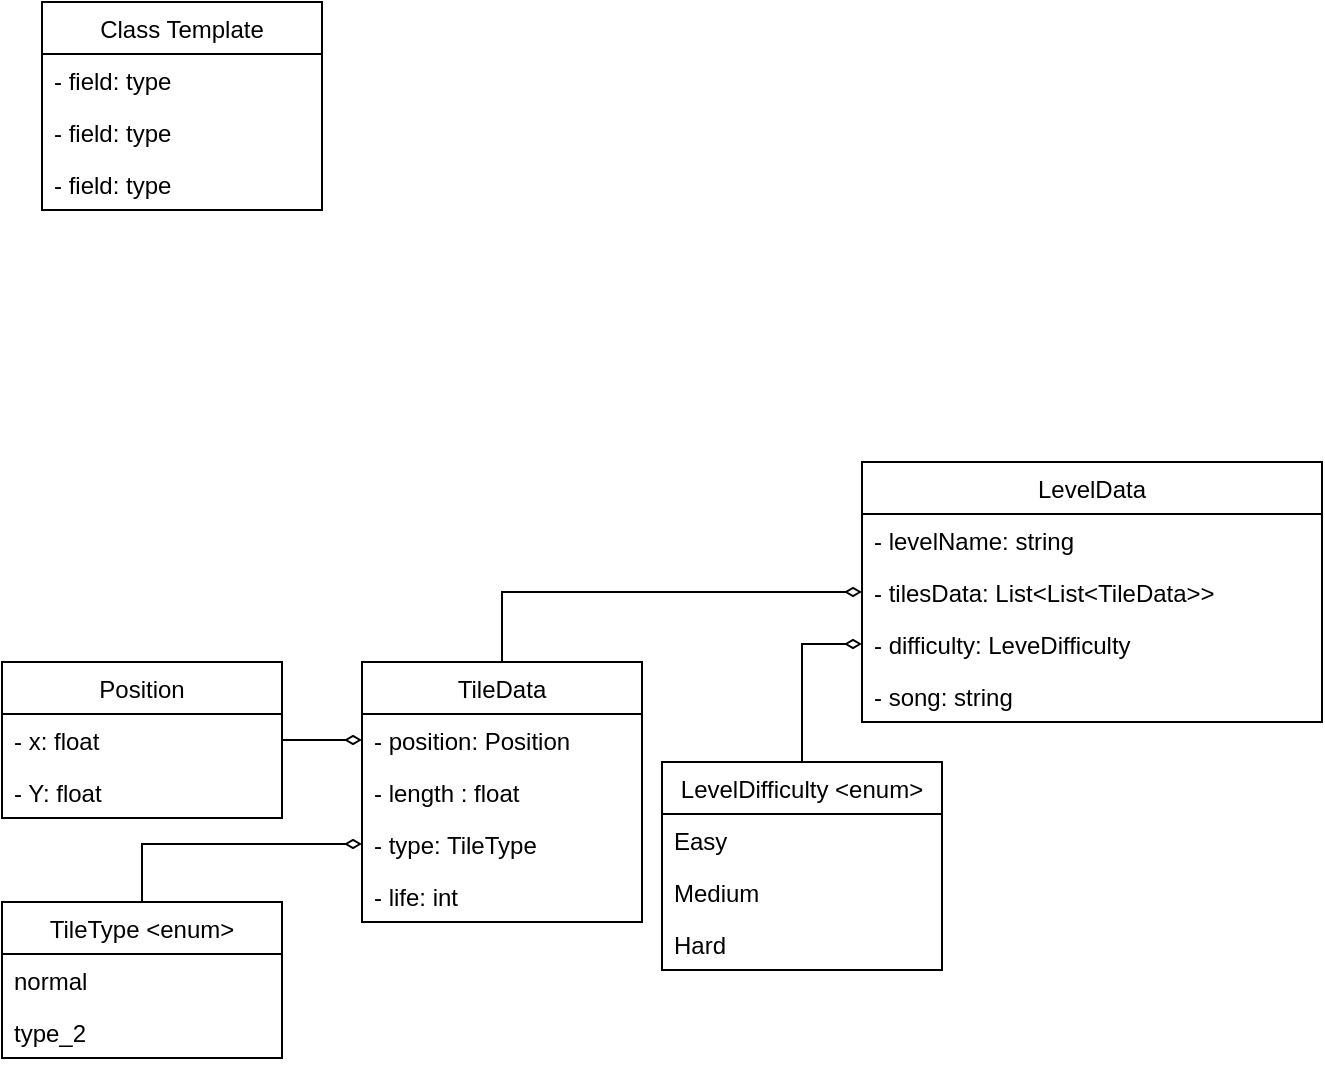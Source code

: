 <mxfile version="13.9.9" type="device"><diagram id="iEcWhvzh8KwL1mM57foI" name="Page-1"><mxGraphModel dx="652" dy="1514" grid="1" gridSize="10" guides="1" tooltips="1" connect="1" arrows="1" fold="1" page="1" pageScale="1" pageWidth="850" pageHeight="1100" math="0" shadow="0"><root><mxCell id="0"/><mxCell id="1" parent="0"/><mxCell id="n31fEEovk4_E7qUFdkd0-32" style="edgeStyle=orthogonalEdgeStyle;rounded=0;orthogonalLoop=1;jettySize=auto;html=1;strokeColor=none;endArrow=diamondThin;endFill=0;" edge="1" parent="1" source="n31fEEovk4_E7qUFdkd0-13" target="n31fEEovk4_E7qUFdkd0-23"><mxGeometry relative="1" as="geometry"/></mxCell><mxCell id="n31fEEovk4_E7qUFdkd0-33" style="edgeStyle=orthogonalEdgeStyle;rounded=0;orthogonalLoop=1;jettySize=auto;html=1;entryX=0;entryY=0.5;entryDx=0;entryDy=0;endArrow=diamondThin;endFill=0;" edge="1" parent="1" source="n31fEEovk4_E7qUFdkd0-13" target="n31fEEovk4_E7qUFdkd0-23"><mxGeometry relative="1" as="geometry"/></mxCell><mxCell id="n31fEEovk4_E7qUFdkd0-13" value="Position" style="swimlane;fontStyle=0;childLayout=stackLayout;horizontal=1;startSize=26;fillColor=none;horizontalStack=0;resizeParent=1;resizeParentMax=0;resizeLast=0;collapsible=1;marginBottom=0;" vertex="1" parent="1"><mxGeometry x="520" y="210" width="140" height="78" as="geometry"/></mxCell><mxCell id="n31fEEovk4_E7qUFdkd0-14" value="- x: float" style="text;strokeColor=none;fillColor=none;align=left;verticalAlign=top;spacingLeft=4;spacingRight=4;overflow=hidden;rotatable=0;points=[[0,0.5],[1,0.5]];portConstraint=eastwest;" vertex="1" parent="n31fEEovk4_E7qUFdkd0-13"><mxGeometry y="26" width="140" height="26" as="geometry"/></mxCell><mxCell id="n31fEEovk4_E7qUFdkd0-15" value="- Y: float" style="text;strokeColor=none;fillColor=none;align=left;verticalAlign=top;spacingLeft=4;spacingRight=4;overflow=hidden;rotatable=0;points=[[0,0.5],[1,0.5]];portConstraint=eastwest;" vertex="1" parent="n31fEEovk4_E7qUFdkd0-13"><mxGeometry y="52" width="140" height="26" as="geometry"/></mxCell><mxCell id="n31fEEovk4_E7qUFdkd0-17" value="Class Template" style="swimlane;fontStyle=0;childLayout=stackLayout;horizontal=1;startSize=26;fillColor=none;horizontalStack=0;resizeParent=1;resizeParentMax=0;resizeLast=0;collapsible=1;marginBottom=0;" vertex="1" parent="1"><mxGeometry x="540" y="-120" width="140" height="104" as="geometry"/></mxCell><mxCell id="n31fEEovk4_E7qUFdkd0-18" value="- field: type" style="text;strokeColor=none;fillColor=none;align=left;verticalAlign=top;spacingLeft=4;spacingRight=4;overflow=hidden;rotatable=0;points=[[0,0.5],[1,0.5]];portConstraint=eastwest;" vertex="1" parent="n31fEEovk4_E7qUFdkd0-17"><mxGeometry y="26" width="140" height="26" as="geometry"/></mxCell><mxCell id="n31fEEovk4_E7qUFdkd0-19" value="- field: type" style="text;strokeColor=none;fillColor=none;align=left;verticalAlign=top;spacingLeft=4;spacingRight=4;overflow=hidden;rotatable=0;points=[[0,0.5],[1,0.5]];portConstraint=eastwest;" vertex="1" parent="n31fEEovk4_E7qUFdkd0-17"><mxGeometry y="52" width="140" height="26" as="geometry"/></mxCell><mxCell id="n31fEEovk4_E7qUFdkd0-20" value="- field: type" style="text;strokeColor=none;fillColor=none;align=left;verticalAlign=top;spacingLeft=4;spacingRight=4;overflow=hidden;rotatable=0;points=[[0,0.5],[1,0.5]];portConstraint=eastwest;" vertex="1" parent="n31fEEovk4_E7qUFdkd0-17"><mxGeometry y="78" width="140" height="26" as="geometry"/></mxCell><mxCell id="n31fEEovk4_E7qUFdkd0-45" style="edgeStyle=orthogonalEdgeStyle;rounded=0;orthogonalLoop=1;jettySize=auto;html=1;endArrow=diamondThin;endFill=0;" edge="1" parent="1" source="n31fEEovk4_E7qUFdkd0-22" target="n31fEEovk4_E7qUFdkd0-36"><mxGeometry relative="1" as="geometry"/></mxCell><mxCell id="n31fEEovk4_E7qUFdkd0-22" value="TileData" style="swimlane;fontStyle=0;childLayout=stackLayout;horizontal=1;startSize=26;fillColor=none;horizontalStack=0;resizeParent=1;resizeParentMax=0;resizeLast=0;collapsible=1;marginBottom=0;" vertex="1" parent="1"><mxGeometry x="700" y="210" width="140" height="130" as="geometry"/></mxCell><mxCell id="n31fEEovk4_E7qUFdkd0-23" value="- position: Position" style="text;strokeColor=none;fillColor=none;align=left;verticalAlign=top;spacingLeft=4;spacingRight=4;overflow=hidden;rotatable=0;points=[[0,0.5],[1,0.5]];portConstraint=eastwest;" vertex="1" parent="n31fEEovk4_E7qUFdkd0-22"><mxGeometry y="26" width="140" height="26" as="geometry"/></mxCell><mxCell id="n31fEEovk4_E7qUFdkd0-26" value="- length : float" style="text;strokeColor=none;fillColor=none;align=left;verticalAlign=top;spacingLeft=4;spacingRight=4;overflow=hidden;rotatable=0;points=[[0,0.5],[1,0.5]];portConstraint=eastwest;" vertex="1" parent="n31fEEovk4_E7qUFdkd0-22"><mxGeometry y="52" width="140" height="26" as="geometry"/></mxCell><mxCell id="n31fEEovk4_E7qUFdkd0-24" value="- type: TileType" style="text;strokeColor=none;fillColor=none;align=left;verticalAlign=top;spacingLeft=4;spacingRight=4;overflow=hidden;rotatable=0;points=[[0,0.5],[1,0.5]];portConstraint=eastwest;" vertex="1" parent="n31fEEovk4_E7qUFdkd0-22"><mxGeometry y="78" width="140" height="26" as="geometry"/></mxCell><mxCell id="n31fEEovk4_E7qUFdkd0-44" value="- life: int" style="text;strokeColor=none;fillColor=none;align=left;verticalAlign=top;spacingLeft=4;spacingRight=4;overflow=hidden;rotatable=0;points=[[0,0.5],[1,0.5]];portConstraint=eastwest;" vertex="1" parent="n31fEEovk4_E7qUFdkd0-22"><mxGeometry y="104" width="140" height="26" as="geometry"/></mxCell><mxCell id="n31fEEovk4_E7qUFdkd0-31" style="edgeStyle=orthogonalEdgeStyle;rounded=0;orthogonalLoop=1;jettySize=auto;html=1;endArrow=diamondThin;endFill=0;" edge="1" parent="1" source="n31fEEovk4_E7qUFdkd0-27" target="n31fEEovk4_E7qUFdkd0-24"><mxGeometry relative="1" as="geometry"/></mxCell><mxCell id="n31fEEovk4_E7qUFdkd0-27" value="TileType &lt;enum&gt;" style="swimlane;fontStyle=0;childLayout=stackLayout;horizontal=1;startSize=26;fillColor=none;horizontalStack=0;resizeParent=1;resizeParentMax=0;resizeLast=0;collapsible=1;marginBottom=0;" vertex="1" parent="1"><mxGeometry x="520" y="330" width="140" height="78" as="geometry"/></mxCell><mxCell id="n31fEEovk4_E7qUFdkd0-28" value="normal" style="text;strokeColor=none;fillColor=none;align=left;verticalAlign=top;spacingLeft=4;spacingRight=4;overflow=hidden;rotatable=0;points=[[0,0.5],[1,0.5]];portConstraint=eastwest;" vertex="1" parent="n31fEEovk4_E7qUFdkd0-27"><mxGeometry y="26" width="140" height="26" as="geometry"/></mxCell><mxCell id="n31fEEovk4_E7qUFdkd0-29" value="type_2" style="text;strokeColor=none;fillColor=none;align=left;verticalAlign=top;spacingLeft=4;spacingRight=4;overflow=hidden;rotatable=0;points=[[0,0.5],[1,0.5]];portConstraint=eastwest;" vertex="1" parent="n31fEEovk4_E7qUFdkd0-27"><mxGeometry y="52" width="140" height="26" as="geometry"/></mxCell><mxCell id="n31fEEovk4_E7qUFdkd0-35" value="LevelData" style="swimlane;fontStyle=0;childLayout=stackLayout;horizontal=1;startSize=26;fillColor=none;horizontalStack=0;resizeParent=1;resizeParentMax=0;resizeLast=0;collapsible=1;marginBottom=0;" vertex="1" parent="1"><mxGeometry x="950" y="110" width="230" height="130" as="geometry"/></mxCell><mxCell id="n31fEEovk4_E7qUFdkd0-37" value="- levelName: string" style="text;strokeColor=none;fillColor=none;align=left;verticalAlign=top;spacingLeft=4;spacingRight=4;overflow=hidden;rotatable=0;points=[[0,0.5],[1,0.5]];portConstraint=eastwest;" vertex="1" parent="n31fEEovk4_E7qUFdkd0-35"><mxGeometry y="26" width="230" height="26" as="geometry"/></mxCell><mxCell id="n31fEEovk4_E7qUFdkd0-36" value="- tilesData: List&lt;List&lt;TileData&gt;&gt;" style="text;strokeColor=none;fillColor=none;align=left;verticalAlign=top;spacingLeft=4;spacingRight=4;overflow=hidden;rotatable=0;points=[[0,0.5],[1,0.5]];portConstraint=eastwest;" vertex="1" parent="n31fEEovk4_E7qUFdkd0-35"><mxGeometry y="52" width="230" height="26" as="geometry"/></mxCell><mxCell id="n31fEEovk4_E7qUFdkd0-38" value="- difficulty: LeveDifficulty" style="text;strokeColor=none;fillColor=none;align=left;verticalAlign=top;spacingLeft=4;spacingRight=4;overflow=hidden;rotatable=0;points=[[0,0.5],[1,0.5]];portConstraint=eastwest;" vertex="1" parent="n31fEEovk4_E7qUFdkd0-35"><mxGeometry y="78" width="230" height="26" as="geometry"/></mxCell><mxCell id="n31fEEovk4_E7qUFdkd0-47" value="- song: string" style="text;strokeColor=none;fillColor=none;align=left;verticalAlign=top;spacingLeft=4;spacingRight=4;overflow=hidden;rotatable=0;points=[[0,0.5],[1,0.5]];portConstraint=eastwest;" vertex="1" parent="n31fEEovk4_E7qUFdkd0-35"><mxGeometry y="104" width="230" height="26" as="geometry"/></mxCell><mxCell id="n31fEEovk4_E7qUFdkd0-46" style="edgeStyle=orthogonalEdgeStyle;rounded=0;orthogonalLoop=1;jettySize=auto;html=1;entryX=0;entryY=0.5;entryDx=0;entryDy=0;endArrow=diamondThin;endFill=0;" edge="1" parent="1" source="n31fEEovk4_E7qUFdkd0-39" target="n31fEEovk4_E7qUFdkd0-38"><mxGeometry relative="1" as="geometry"/></mxCell><mxCell id="n31fEEovk4_E7qUFdkd0-39" value="LevelDifficulty &lt;enum&gt;" style="swimlane;fontStyle=0;childLayout=stackLayout;horizontal=1;startSize=26;fillColor=none;horizontalStack=0;resizeParent=1;resizeParentMax=0;resizeLast=0;collapsible=1;marginBottom=0;" vertex="1" parent="1"><mxGeometry x="850" y="260" width="140" height="104" as="geometry"/></mxCell><mxCell id="n31fEEovk4_E7qUFdkd0-40" value="Easy" style="text;strokeColor=none;fillColor=none;align=left;verticalAlign=top;spacingLeft=4;spacingRight=4;overflow=hidden;rotatable=0;points=[[0,0.5],[1,0.5]];portConstraint=eastwest;" vertex="1" parent="n31fEEovk4_E7qUFdkd0-39"><mxGeometry y="26" width="140" height="26" as="geometry"/></mxCell><mxCell id="n31fEEovk4_E7qUFdkd0-42" value="Medium" style="text;strokeColor=none;fillColor=none;align=left;verticalAlign=top;spacingLeft=4;spacingRight=4;overflow=hidden;rotatable=0;points=[[0,0.5],[1,0.5]];portConstraint=eastwest;" vertex="1" parent="n31fEEovk4_E7qUFdkd0-39"><mxGeometry y="52" width="140" height="26" as="geometry"/></mxCell><mxCell id="n31fEEovk4_E7qUFdkd0-43" value="Hard" style="text;strokeColor=none;fillColor=none;align=left;verticalAlign=top;spacingLeft=4;spacingRight=4;overflow=hidden;rotatable=0;points=[[0,0.5],[1,0.5]];portConstraint=eastwest;" vertex="1" parent="n31fEEovk4_E7qUFdkd0-39"><mxGeometry y="78" width="140" height="26" as="geometry"/></mxCell></root></mxGraphModel></diagram></mxfile>